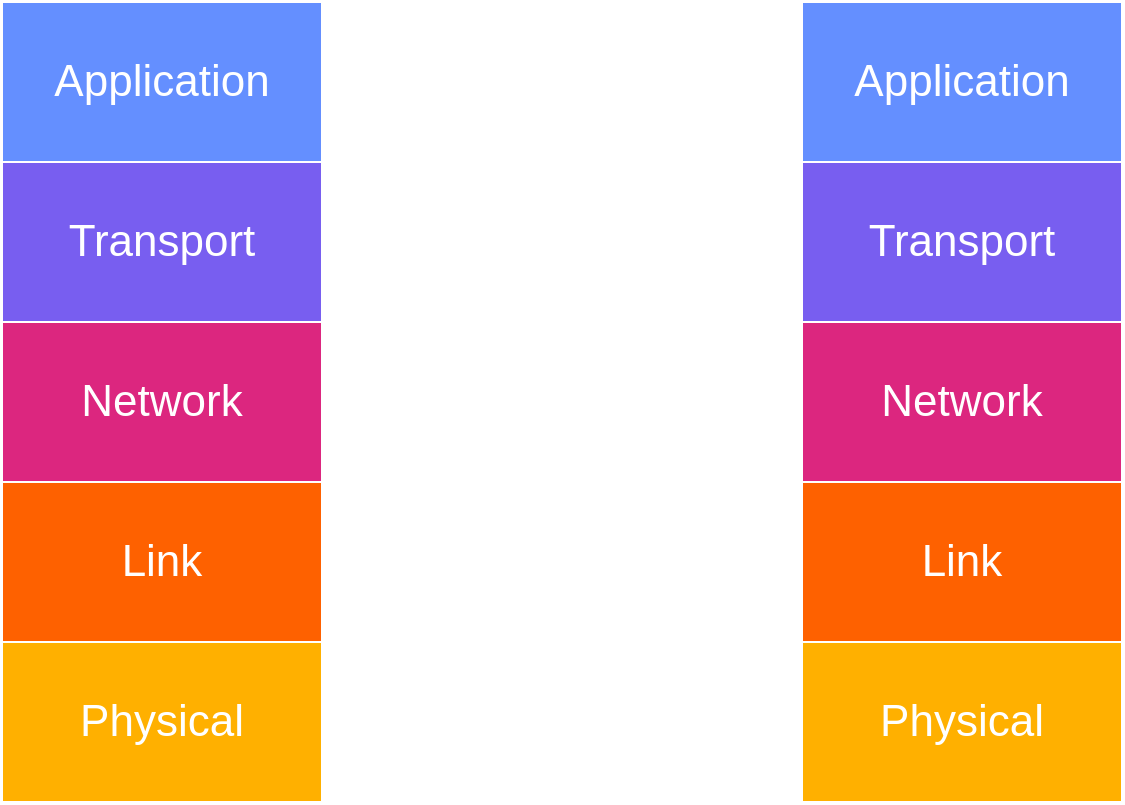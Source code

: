 <mxfile>
    <diagram id="wjoyMVugPLmOtVeJ2qVA" name="tcp_ip">
        <mxGraphModel dx="480" dy="470" grid="1" gridSize="10" guides="1" tooltips="1" connect="1" arrows="1" fold="1" page="1" pageScale="1" pageWidth="850" pageHeight="1100" math="0" shadow="0">
            <root>
                <mxCell id="0"/>
                <mxCell id="1" parent="0"/>
                <mxCell id="2" value="Application" style="rounded=0;whiteSpace=wrap;html=1;fontSize=22;fillColor=#648FFF;fontColor=#FFFFFF;strokeColor=#FFFFFF;" parent="1" vertex="1">
                    <mxGeometry x="240" y="40" width="160" height="80" as="geometry"/>
                </mxCell>
                <mxCell id="3" value="Transport" style="rounded=0;whiteSpace=wrap;html=1;fontSize=22;fillColor=#785EF0;fontColor=#FFFFFF;strokeColor=#FFFFFF;" parent="1" vertex="1">
                    <mxGeometry x="240" y="120" width="160" height="80" as="geometry"/>
                </mxCell>
                <mxCell id="4" value="Network" style="rounded=0;whiteSpace=wrap;html=1;fontSize=22;fillColor=#DC267F;fontColor=#FFFFFF;strokeColor=#FFFFFF;" parent="1" vertex="1">
                    <mxGeometry x="240" y="200" width="160" height="80" as="geometry"/>
                </mxCell>
                <mxCell id="5" value="Link" style="rounded=0;whiteSpace=wrap;html=1;fontSize=22;fillColor=#FE6100;fontColor=#FFFFFF;strokeColor=#FFFFFF;" parent="1" vertex="1">
                    <mxGeometry x="240" y="280" width="160" height="80" as="geometry"/>
                </mxCell>
                <mxCell id="6" value="Physical" style="rounded=0;whiteSpace=wrap;html=1;fontSize=22;fillColor=#FFB000;fontColor=#FFFFFF;strokeColor=#FFFFFF;" parent="1" vertex="1">
                    <mxGeometry x="240" y="360" width="160" height="80" as="geometry"/>
                </mxCell>
                <mxCell id="9" value="Application" style="rounded=0;whiteSpace=wrap;html=1;fontSize=22;fillColor=#648FFF;fontColor=#FFFFFF;strokeColor=#FFFFFF;" parent="1" vertex="1">
                    <mxGeometry x="640" y="40" width="160" height="80" as="geometry"/>
                </mxCell>
                <mxCell id="10" value="Transport" style="rounded=0;whiteSpace=wrap;html=1;fontSize=22;fillColor=#785EF0;fontColor=#FFFFFF;strokeColor=#FFFFFF;" parent="1" vertex="1">
                    <mxGeometry x="640" y="120" width="160" height="80" as="geometry"/>
                </mxCell>
                <mxCell id="11" value="Network" style="rounded=0;whiteSpace=wrap;html=1;fontSize=22;fillColor=#DC267F;fontColor=#FFFFFF;strokeColor=#FFFFFF;" parent="1" vertex="1">
                    <mxGeometry x="640" y="200" width="160" height="80" as="geometry"/>
                </mxCell>
                <mxCell id="12" value="Link" style="rounded=0;whiteSpace=wrap;html=1;fontSize=22;fillColor=#FE6100;fontColor=#FFFFFF;strokeColor=#FFFFFF;" parent="1" vertex="1">
                    <mxGeometry x="640" y="280" width="160" height="80" as="geometry"/>
                </mxCell>
                <mxCell id="13" value="Physical" style="rounded=0;whiteSpace=wrap;html=1;fontSize=22;fillColor=#FFB000;fontColor=#FFFFFF;strokeColor=#FFFFFF;" parent="1" vertex="1">
                    <mxGeometry x="640" y="360" width="160" height="80" as="geometry"/>
                </mxCell>
                <mxCell id="16" style="edgeStyle=none;html=1;entryX=1;entryY=0.5;entryDx=0;entryDy=0;fontSize=22;strokeWidth=3;strokeColor=#FFFFFF;" parent="1" source="18" edge="1">
                    <mxGeometry relative="1" as="geometry">
                        <mxPoint x="400" y="160" as="targetPoint"/>
                    </mxGeometry>
                </mxCell>
                <mxCell id="17" style="edgeStyle=none;html=1;entryX=0;entryY=0.5;entryDx=0;entryDy=0;fontSize=22;strokeWidth=3;strokeColor=#FFFFFF;" parent="1" source="18" edge="1">
                    <mxGeometry relative="1" as="geometry">
                        <mxPoint x="640" y="160" as="targetPoint"/>
                    </mxGeometry>
                </mxCell>
                <mxCell id="18" value="Segments" style="text;html=1;align=center;verticalAlign=middle;whiteSpace=wrap;rounded=0;fontSize=22;fontColor=#FFFFFF;" parent="1" vertex="1">
                    <mxGeometry x="460" y="145" width="120" height="30" as="geometry"/>
                </mxCell>
                <mxCell id="28" style="edgeStyle=none;html=1;entryX=1;entryY=0.5;entryDx=0;entryDy=0;fontSize=22;strokeWidth=3;strokeColor=#FFFFFF;" parent="1" source="30" edge="1">
                    <mxGeometry relative="1" as="geometry">
                        <mxPoint x="400" y="80" as="targetPoint"/>
                    </mxGeometry>
                </mxCell>
                <mxCell id="29" style="edgeStyle=none;html=1;entryX=0;entryY=0.5;entryDx=0;entryDy=0;fontSize=22;strokeWidth=3;strokeColor=#FFFFFF;" parent="1" source="30" edge="1">
                    <mxGeometry relative="1" as="geometry">
                        <mxPoint x="640" y="80" as="targetPoint"/>
                    </mxGeometry>
                </mxCell>
                <mxCell id="30" value="Data" style="text;html=1;align=center;verticalAlign=middle;whiteSpace=wrap;rounded=0;fontSize=22;fontColor=#FFFFFF;" parent="1" vertex="1">
                    <mxGeometry x="490" y="65" width="60" height="30" as="geometry"/>
                </mxCell>
                <mxCell id="31" style="edgeStyle=none;html=1;entryX=1;entryY=0.5;entryDx=0;entryDy=0;fontSize=22;strokeWidth=3;strokeColor=#FFFFFF;" parent="1" source="33" edge="1">
                    <mxGeometry relative="1" as="geometry">
                        <mxPoint x="400" y="240" as="targetPoint"/>
                    </mxGeometry>
                </mxCell>
                <mxCell id="32" style="edgeStyle=none;html=1;entryX=0;entryY=0.5;entryDx=0;entryDy=0;fontSize=22;strokeWidth=3;strokeColor=#FFFFFF;" parent="1" source="33" edge="1">
                    <mxGeometry relative="1" as="geometry">
                        <mxPoint x="640" y="240" as="targetPoint"/>
                    </mxGeometry>
                </mxCell>
                <mxCell id="33" value="Packets" style="text;html=1;align=center;verticalAlign=middle;whiteSpace=wrap;rounded=0;fontSize=22;fontColor=#FFFFFF;" parent="1" vertex="1">
                    <mxGeometry x="470" y="225" width="100" height="30" as="geometry"/>
                </mxCell>
                <mxCell id="34" style="edgeStyle=none;html=1;entryX=1;entryY=0.5;entryDx=0;entryDy=0;fontSize=22;strokeWidth=3;strokeColor=#FFFFFF;" parent="1" source="36" edge="1">
                    <mxGeometry relative="1" as="geometry">
                        <mxPoint x="400" y="320" as="targetPoint"/>
                    </mxGeometry>
                </mxCell>
                <mxCell id="35" style="edgeStyle=none;html=1;entryX=0;entryY=0.5;entryDx=0;entryDy=0;fontSize=22;strokeWidth=3;strokeColor=#FFFFFF;" parent="1" source="36" edge="1">
                    <mxGeometry relative="1" as="geometry">
                        <mxPoint x="640" y="320" as="targetPoint"/>
                    </mxGeometry>
                </mxCell>
                <mxCell id="36" value="Frames" style="text;html=1;align=center;verticalAlign=middle;whiteSpace=wrap;rounded=0;fontSize=22;fontColor=#FFFFFF;" parent="1" vertex="1">
                    <mxGeometry x="470" y="305" width="100" height="30" as="geometry"/>
                </mxCell>
                <mxCell id="37" style="edgeStyle=none;html=1;entryX=1;entryY=0.5;entryDx=0;entryDy=0;fontSize=22;strokeWidth=3;strokeColor=#FFFFFF;" parent="1" source="39" edge="1">
                    <mxGeometry relative="1" as="geometry">
                        <mxPoint x="400" y="400" as="targetPoint"/>
                    </mxGeometry>
                </mxCell>
                <mxCell id="38" style="edgeStyle=none;html=1;entryX=0;entryY=0.5;entryDx=0;entryDy=0;fontSize=22;strokeWidth=3;strokeColor=#FFFFFF;" parent="1" source="39" edge="1">
                    <mxGeometry relative="1" as="geometry">
                        <mxPoint x="640" y="400" as="targetPoint"/>
                    </mxGeometry>
                </mxCell>
                <mxCell id="39" value="Bits" style="text;html=1;align=center;verticalAlign=middle;whiteSpace=wrap;rounded=0;fontSize=22;fontColor=#FFFFFF;" parent="1" vertex="1">
                    <mxGeometry x="490" y="385" width="60" height="30" as="geometry"/>
                </mxCell>
            </root>
        </mxGraphModel>
    </diagram>
    <diagram id="jHDwDbR-lN9UPfafi9mn" name="wireless_topology">
        <mxGraphModel dx="480" dy="470" grid="1" gridSize="10" guides="1" tooltips="1" connect="1" arrows="1" fold="1" page="1" pageScale="1" pageWidth="850" pageHeight="1100" math="0" shadow="0">
            <root>
                <mxCell id="0"/>
                <mxCell id="1" parent="0"/>
                <mxCell id="8SCB2laS9pTPdSnnxNs8-37" value="" style="rounded=0;whiteSpace=wrap;html=1;strokeColor=#DC267F;fontSize=22;fontColor=#FFFFFF;fillColor=none;strokeWidth=3;" parent="1" vertex="1">
                    <mxGeometry x="100" y="190" width="680" height="450" as="geometry"/>
                </mxCell>
                <mxCell id="8SCB2laS9pTPdSnnxNs8-31" value="" style="rounded=0;whiteSpace=wrap;html=1;strokeColor=#648FFF;fontSize=22;fontColor=#FFFFFF;fillColor=none;strokeWidth=3;" parent="1" vertex="1">
                    <mxGeometry x="140" y="230" width="260" height="370" as="geometry"/>
                </mxCell>
                <mxCell id="8SCB2laS9pTPdSnnxNs8-30" value="" style="rounded=0;whiteSpace=wrap;html=1;strokeColor=#648FFF;fontSize=22;fontColor=#FFFFFF;fillColor=none;strokeWidth=3;" parent="1" vertex="1">
                    <mxGeometry x="480" y="230" width="260" height="370" as="geometry"/>
                </mxCell>
                <mxCell id="8SCB2laS9pTPdSnnxNs8-8" value="" style="fontColor=#FFFFFF;verticalAlign=top;verticalLabelPosition=bottom;labelPosition=center;align=center;html=1;outlineConnect=0;fillColor=#CCCCCC;strokeColor=#6881B3;gradientColor=none;gradientDirection=north;strokeWidth=2;shape=mxgraph.networks.laptop;fontSize=22;" parent="1" vertex="1">
                    <mxGeometry x="220" y="495" width="100" height="55" as="geometry"/>
                </mxCell>
                <mxCell id="8SCB2laS9pTPdSnnxNs8-9" value="" style="fontColor=#FFFFFF;verticalAlign=top;verticalLabelPosition=bottom;labelPosition=center;align=center;html=1;outlineConnect=0;fillColor=#CCCCCC;strokeColor=#6881B3;gradientColor=none;gradientDirection=north;strokeWidth=2;shape=mxgraph.networks.mobile;fontSize=22;" parent="1" vertex="1">
                    <mxGeometry x="200" y="395" width="40" height="70" as="geometry"/>
                </mxCell>
                <mxCell id="8SCB2laS9pTPdSnnxNs8-10" value="" style="fontColor=#FFFFFF;verticalAlign=top;verticalLabelPosition=bottom;labelPosition=center;align=center;html=1;outlineConnect=0;fillColor=#CCCCCC;strokeColor=#6881B3;gradientColor=none;gradientDirection=north;strokeWidth=2;shape=mxgraph.networks.wireless_modem;fontSize=22;" parent="1" vertex="1">
                    <mxGeometry x="220" y="245" width="100" height="80" as="geometry"/>
                </mxCell>
                <mxCell id="8SCB2laS9pTPdSnnxNs8-17" style="edgeStyle=none;html=1;strokeColor=#FFFFFF;strokeWidth=3;fontSize=22;fontColor=#FFFFFF;endArrow=none;endFill=0;" parent="1" source="8SCB2laS9pTPdSnnxNs8-11" edge="1">
                    <mxGeometry relative="1" as="geometry">
                        <mxPoint x="440" y="90" as="targetPoint"/>
                    </mxGeometry>
                </mxCell>
                <mxCell id="8SCB2laS9pTPdSnnxNs8-11" value="" style="fontColor=#FFFFFF;verticalAlign=top;verticalLabelPosition=bottom;labelPosition=center;align=center;html=1;outlineConnect=0;fillColor=#CCCCCC;strokeColor=#6881B3;gradientColor=none;gradientDirection=north;strokeWidth=2;shape=mxgraph.networks.switch;fontSize=22;" parent="1" vertex="1">
                    <mxGeometry x="390" y="150" width="100" height="30" as="geometry"/>
                </mxCell>
                <mxCell id="8SCB2laS9pTPdSnnxNs8-12" value="" style="fontColor=#FFFFFF;verticalAlign=top;verticalLabelPosition=bottom;labelPosition=center;align=center;html=1;outlineConnect=0;fillColor=#CCCCCC;strokeColor=#6881B3;gradientColor=none;gradientDirection=north;strokeWidth=2;shape=mxgraph.networks.wireless_modem;fontSize=22;" parent="1" vertex="1">
                    <mxGeometry x="560" y="245" width="100" height="85" as="geometry"/>
                </mxCell>
                <mxCell id="8SCB2laS9pTPdSnnxNs8-14" value="" style="fontColor=#FFFFFF;verticalAlign=top;verticalLabelPosition=bottom;labelPosition=center;align=center;html=1;outlineConnect=0;fillColor=#CCCCCC;strokeColor=#6881B3;gradientColor=none;gradientDirection=north;strokeWidth=2;shape=mxgraph.networks.mobile;fontSize=22;" parent="1" vertex="1">
                    <mxGeometry x="300" y="395" width="40" height="70" as="geometry"/>
                </mxCell>
                <mxCell id="8SCB2laS9pTPdSnnxNs8-23" value="" style="fontColor=#FFFFFF;verticalAlign=top;verticalLabelPosition=bottom;labelPosition=center;align=center;html=1;outlineConnect=0;fillColor=#CCCCCC;strokeColor=#6881B3;gradientColor=none;gradientDirection=north;strokeWidth=2;shape=mxgraph.networks.pc;fontSize=22;" parent="1" vertex="1">
                    <mxGeometry x="630" y="395" width="100" height="70" as="geometry"/>
                </mxCell>
                <mxCell id="8SCB2laS9pTPdSnnxNs8-24" value="" style="fontColor=#FFFFFF;verticalAlign=top;verticalLabelPosition=bottom;labelPosition=center;align=center;html=1;outlineConnect=0;fillColor=#CCCCCC;strokeColor=#6881B3;gradientColor=none;gradientDirection=north;strokeWidth=2;shape=mxgraph.networks.laptop;fontSize=22;" parent="1" vertex="1">
                    <mxGeometry x="490" y="410" width="100" height="55" as="geometry"/>
                </mxCell>
                <mxCell id="8SCB2laS9pTPdSnnxNs8-25" value="" style="fontColor=#FFFFFF;verticalAlign=top;verticalLabelPosition=bottom;labelPosition=center;align=center;html=1;outlineConnect=0;fillColor=#CCCCCC;strokeColor=#6881B3;gradientColor=none;gradientDirection=north;strokeWidth=2;shape=mxgraph.networks.printer;fontSize=22;" parent="1" vertex="1">
                    <mxGeometry x="570" y="495" width="80" height="80" as="geometry"/>
                </mxCell>
                <mxCell id="8SCB2laS9pTPdSnnxNs8-26" value="BSS" style="text;html=1;strokeColor=none;fillColor=none;align=right;verticalAlign=middle;whiteSpace=wrap;rounded=0;fontSize=22;fontColor=#FFFFFF;" parent="1" vertex="1">
                    <mxGeometry x="340" y="570" width="60" height="30" as="geometry"/>
                </mxCell>
                <mxCell id="8SCB2laS9pTPdSnnxNs8-32" value="BSS" style="text;html=1;strokeColor=none;fillColor=none;align=right;verticalAlign=middle;whiteSpace=wrap;rounded=0;fontSize=22;fontColor=#FFFFFF;" parent="1" vertex="1">
                    <mxGeometry x="680" y="570" width="60" height="30" as="geometry"/>
                </mxCell>
                <mxCell id="8SCB2laS9pTPdSnnxNs8-34" value="ESS" style="text;html=1;strokeColor=none;fillColor=none;align=right;verticalAlign=middle;whiteSpace=wrap;rounded=0;fontSize=22;fontColor=#FFFFFF;" parent="1" vertex="1">
                    <mxGeometry x="720" y="610" width="60" height="30" as="geometry"/>
                </mxCell>
                <mxCell id="8SCB2laS9pTPdSnnxNs8-40" value="&lt;font style=&quot;font-size: 18px;&quot;&gt;&lt;b&gt;SSID: &lt;/b&gt;Campus-WiFi&lt;/font&gt;" style="text;html=1;strokeColor=none;fillColor=none;align=center;verticalAlign=middle;whiteSpace=wrap;rounded=0;fontSize=22;fontColor=#FFFFFF;" parent="1" vertex="1">
                    <mxGeometry x="310" y="610" width="260" height="30" as="geometry"/>
                </mxCell>
                <mxCell id="8SCB2laS9pTPdSnnxNs8-41" value="&lt;font style=&quot;font-size: 18px;&quot;&gt;&lt;b&gt;BSSID: &lt;/b&gt;xx:xx:xx:xx:xx:xx&lt;/font&gt;" style="text;html=1;strokeColor=none;fillColor=none;align=center;verticalAlign=middle;whiteSpace=wrap;rounded=0;fontSize=22;fontColor=#FFFFFF;" parent="1" vertex="1">
                    <mxGeometry x="140" y="330" width="260" height="30" as="geometry"/>
                </mxCell>
                <mxCell id="8SCB2laS9pTPdSnnxNs8-42" value="&lt;font style=&quot;font-size: 18px;&quot;&gt;&lt;b&gt;BSSID: &lt;/b&gt;yy:yy:yy:yy:yy:yy&lt;/font&gt;" style="text;html=1;strokeColor=none;fillColor=none;align=center;verticalAlign=middle;whiteSpace=wrap;rounded=0;fontSize=22;fontColor=#FFFFFF;" parent="1" vertex="1">
                    <mxGeometry x="480" y="330" width="260" height="30" as="geometry"/>
                </mxCell>
                <mxCell id="8SCB2laS9pTPdSnnxNs8-43" value="" style="endArrow=none;html=1;strokeColor=#FFFFFF;strokeWidth=3;fontSize=18;fontColor=#FFFFFF;entryX=0.1;entryY=1;entryDx=0;entryDy=0;entryPerimeter=0;" parent="1" source="8SCB2laS9pTPdSnnxNs8-10" target="8SCB2laS9pTPdSnnxNs8-11" edge="1">
                    <mxGeometry width="50" height="50" relative="1" as="geometry">
                        <mxPoint x="460" y="350" as="sourcePoint"/>
                        <mxPoint x="510" y="300" as="targetPoint"/>
                    </mxGeometry>
                </mxCell>
                <mxCell id="8SCB2laS9pTPdSnnxNs8-44" value="" style="endArrow=none;html=1;strokeColor=#FFFFFF;strokeWidth=3;fontSize=18;fontColor=#FFFFFF;entryX=0.9;entryY=1;entryDx=0;entryDy=0;entryPerimeter=0;" parent="1" source="8SCB2laS9pTPdSnnxNs8-12" target="8SCB2laS9pTPdSnnxNs8-11" edge="1">
                    <mxGeometry width="50" height="50" relative="1" as="geometry">
                        <mxPoint x="329.524" y="255" as="sourcePoint"/>
                        <mxPoint x="410.0" y="190" as="targetPoint"/>
                    </mxGeometry>
                </mxCell>
                <mxCell id="8SCB2laS9pTPdSnnxNs8-47" value="&lt;b&gt;Definitions:&lt;/b&gt;&lt;br&gt;AP: Access Point&lt;br&gt;BSS: Basic Service Set&lt;br&gt;ESS: Extended Service Set&lt;br&gt;SSID: Service Set Identifier" style="text;html=1;strokeColor=none;fillColor=none;align=left;verticalAlign=top;whiteSpace=wrap;rounded=0;fontSize=18;fontColor=#FFFFFF;" parent="1" vertex="1">
                    <mxGeometry x="100" y="60" width="260" height="80" as="geometry"/>
                </mxCell>
                <mxCell id="8SCB2laS9pTPdSnnxNs8-49" value="&lt;font style=&quot;font-size: 10px;&quot;&gt;Campus-WiFi&lt;/font&gt;" style="text;html=1;strokeColor=none;fillColor=none;align=left;verticalAlign=middle;whiteSpace=wrap;rounded=0;fontSize=22;fontColor=#FFFFFF;" parent="1" vertex="1">
                    <mxGeometry x="190" y="255" width="80" height="30" as="geometry"/>
                </mxCell>
                <mxCell id="8SCB2laS9pTPdSnnxNs8-50" value="&lt;font style=&quot;font-size: 10px;&quot;&gt;Campus-WiFi&lt;/font&gt;" style="text;html=1;strokeColor=none;fillColor=none;align=left;verticalAlign=middle;whiteSpace=wrap;rounded=0;fontSize=22;fontColor=#FFFFFF;" parent="1" vertex="1">
                    <mxGeometry x="530" y="255" width="80" height="30" as="geometry"/>
                </mxCell>
                <mxCell id="8SCB2laS9pTPdSnnxNs8-51" value="&lt;span style=&quot;font-size: 18px;&quot;&gt;&lt;b&gt;AP1&lt;/b&gt;&lt;/span&gt;" style="text;html=1;strokeColor=none;fillColor=none;align=center;verticalAlign=middle;whiteSpace=wrap;rounded=0;fontSize=22;fontColor=#FFFFFF;" parent="1" vertex="1">
                    <mxGeometry x="330" y="295" width="40" height="30" as="geometry"/>
                </mxCell>
                <mxCell id="8SCB2laS9pTPdSnnxNs8-53" value="&lt;span style=&quot;font-size: 18px;&quot;&gt;&lt;b&gt;AP2&lt;/b&gt;&lt;/span&gt;" style="text;html=1;strokeColor=none;fillColor=none;align=center;verticalAlign=middle;whiteSpace=wrap;rounded=0;fontSize=22;fontColor=#FFFFFF;" parent="1" vertex="1">
                    <mxGeometry x="670" y="295" width="40" height="30" as="geometry"/>
                </mxCell>
                <mxCell id="8SCB2laS9pTPdSnnxNs8-54" value="&lt;span style=&quot;font-size: 18px;&quot;&gt;&lt;b&gt;Router&lt;/b&gt;&lt;/span&gt;" style="text;html=1;strokeColor=none;fillColor=none;align=center;verticalAlign=middle;whiteSpace=wrap;rounded=0;fontSize=22;fontColor=#FFFFFF;" parent="1" vertex="1">
                    <mxGeometry x="500" y="150" width="60" height="30" as="geometry"/>
                </mxCell>
                <mxCell id="2" value="" style="html=1;outlineConnect=0;fillColor=#CCCCCC;strokeColor=#6881B3;gradientColor=none;gradientDirection=north;strokeWidth=2;shape=mxgraph.networks.cloud;fontColor=#ffffff;" parent="1" vertex="1">
                    <mxGeometry x="395" y="60" width="90" height="50" as="geometry"/>
                </mxCell>
                <mxCell id="3" value="&lt;span style=&quot;font-size: 18px;&quot;&gt;&lt;b&gt;Internet&lt;/b&gt;&lt;/span&gt;" style="text;html=1;strokeColor=none;fillColor=none;align=center;verticalAlign=middle;whiteSpace=wrap;rounded=0;fontSize=22;fontColor=#FFFFFF;" parent="1" vertex="1">
                    <mxGeometry x="500" y="70" width="60" height="30" as="geometry"/>
                </mxCell>
            </root>
        </mxGraphModel>
    </diagram>
</mxfile>